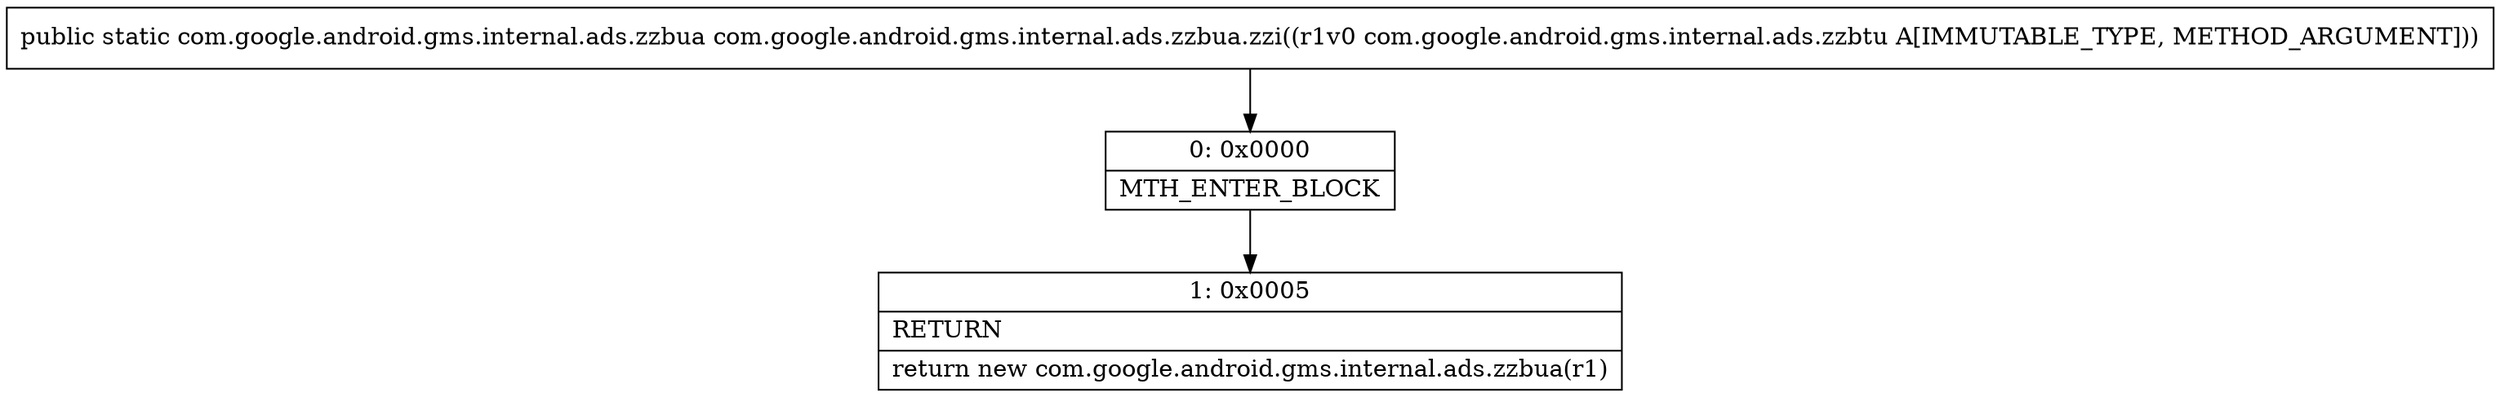 digraph "CFG forcom.google.android.gms.internal.ads.zzbua.zzi(Lcom\/google\/android\/gms\/internal\/ads\/zzbtu;)Lcom\/google\/android\/gms\/internal\/ads\/zzbua;" {
Node_0 [shape=record,label="{0\:\ 0x0000|MTH_ENTER_BLOCK\l}"];
Node_1 [shape=record,label="{1\:\ 0x0005|RETURN\l|return new com.google.android.gms.internal.ads.zzbua(r1)\l}"];
MethodNode[shape=record,label="{public static com.google.android.gms.internal.ads.zzbua com.google.android.gms.internal.ads.zzbua.zzi((r1v0 com.google.android.gms.internal.ads.zzbtu A[IMMUTABLE_TYPE, METHOD_ARGUMENT])) }"];
MethodNode -> Node_0;
Node_0 -> Node_1;
}

